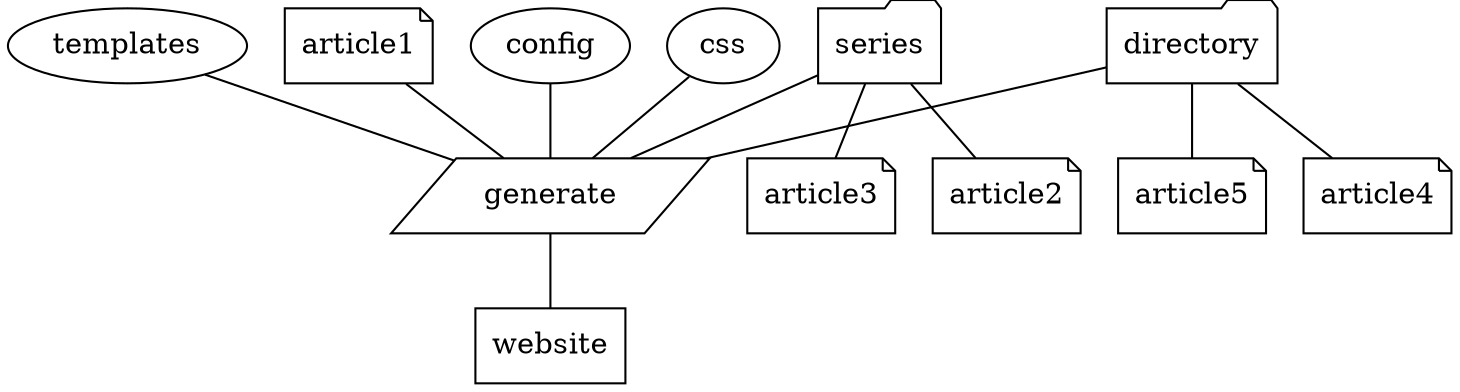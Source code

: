 graph ER {
    node [shape=ellipse]; config, css, templates;
    node [shape=folder]; series, directory;
    node [shape=note]; article1, article2, article3, article4, article5;
    node [shape=parallelogram]; generate;
    node [shape=box]; website;

    directory -- article4, article5;
    series -- article2, article3;
    article1, directory, series, config, css, templates -- generate;
    generate -- website;
}
